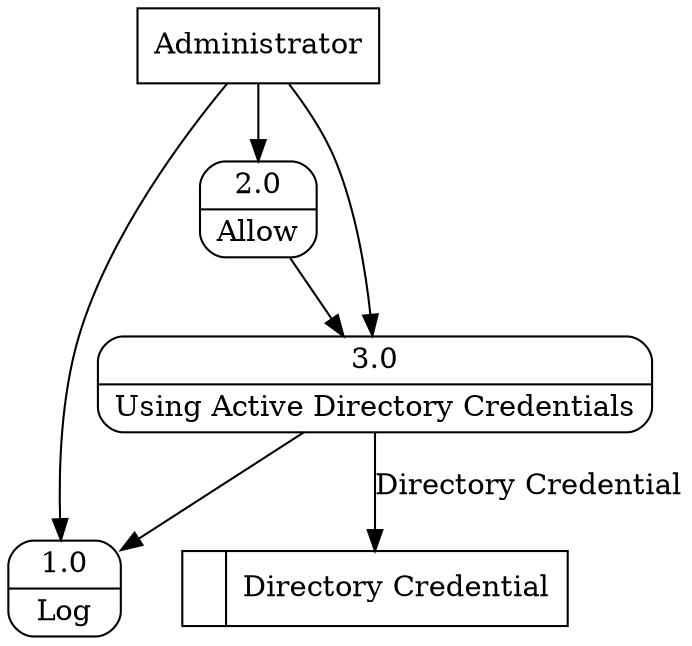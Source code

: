 digraph dfd2{ 
node[shape=record]
200 [label="<f0>  |<f1> Directory Credential " ];
201 [label="Administrator" shape=box];
202 [label="{<f0> 1.0|<f1> Log }" shape=Mrecord];
203 [label="{<f0> 2.0|<f1> Allow }" shape=Mrecord];
204 [label="{<f0> 3.0|<f1> Using Active Directory Credentials }" shape=Mrecord];
201 -> 202
201 -> 203
201 -> 204
203 -> 204
204 -> 202
204 -> 200 [label="Directory Credential"]
}